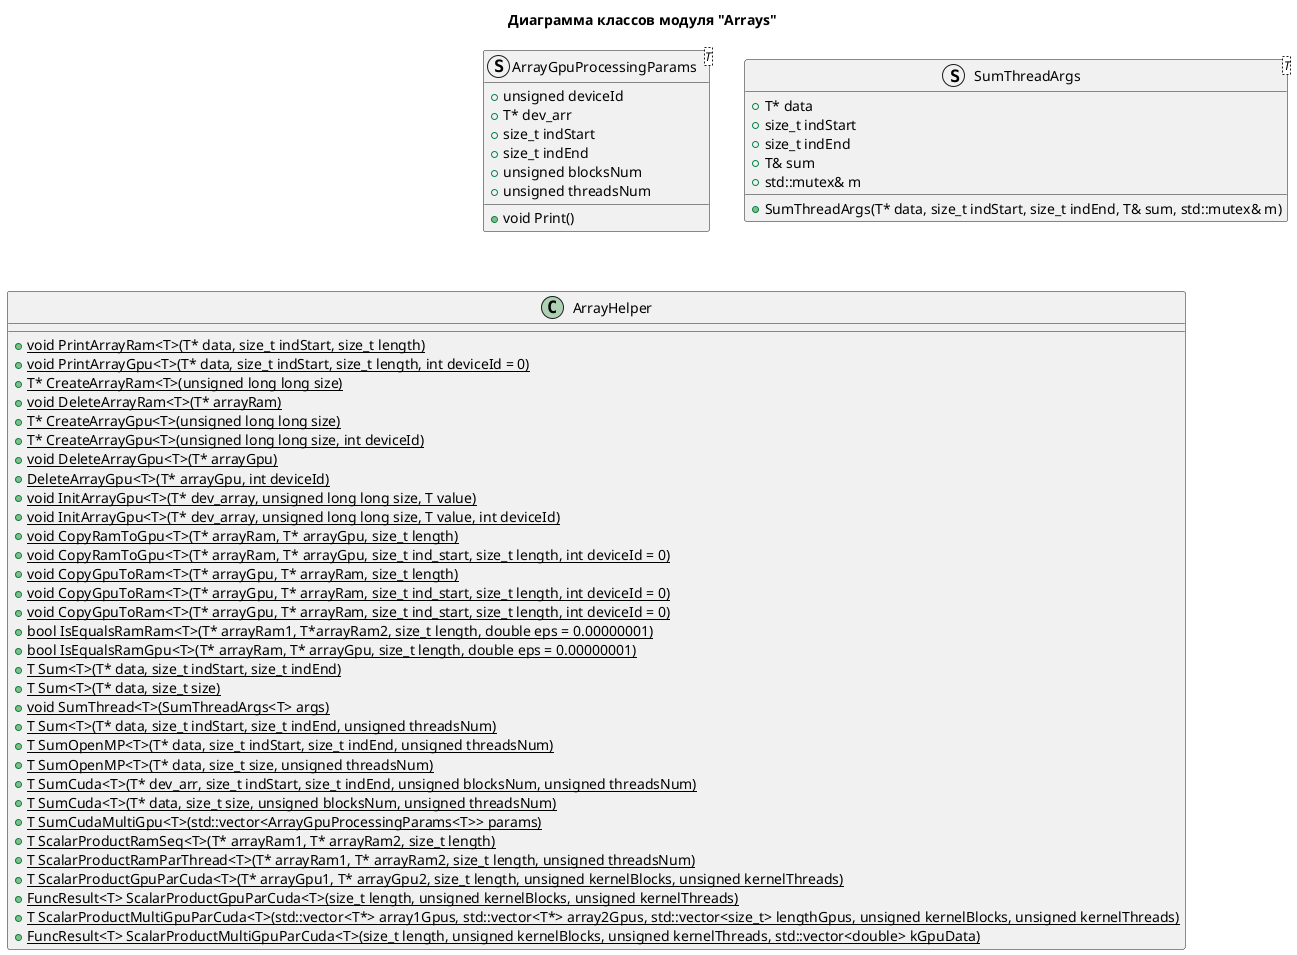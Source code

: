@startuml

title
Диаграмма классов модуля "Arrays"
end title

' Параметры запуска функции обработки массива на GPU
struct ArrayGpuProcessingParams<T>
{
    + unsigned deviceId
    + T* dev_arr
    + size_t indStart
    + size_t indEnd
    + unsigned blocksNum
    + unsigned threadsNum

    + void Print()
}

struct SumThreadArgs<T>
{
    + T* data
    + size_t indStart
    + size_t indEnd
    + T& sum
    + std::mutex& m
    + SumThreadArgs(T* data, size_t indStart, size_t indEnd, T& sum, std::mutex& m)
}

class ArrayHelper
{    
    +{static} void PrintArrayRam<T>(T* data, size_t indStart, size_t length)
    +{static} void PrintArrayGpu<T>(T* data, size_t indStart, size_t length, int deviceId = 0)
    +{static} T* CreateArrayRam<T>(unsigned long long size)
    +{static} void DeleteArrayRam<T>(T* arrayRam)
    +{static} T* CreateArrayGpu<T>(unsigned long long size)
    +{static} T* CreateArrayGpu<T>(unsigned long long size, int deviceId)
    +{static} void DeleteArrayGpu<T>(T* arrayGpu)
    +{static} DeleteArrayGpu<T>(T* arrayGpu, int deviceId)
    +{static} void InitArrayGpu<T>(T* dev_array, unsigned long long size, T value)
    +{static} void InitArrayGpu<T>(T* dev_array, unsigned long long size, T value, int deviceId)
    +{static} void CopyRamToGpu<T>(T* arrayRam, T* arrayGpu, size_t length)
    +{static} void CopyRamToGpu<T>(T* arrayRam, T* arrayGpu, size_t ind_start, size_t length, int deviceId = 0)
    +{static} void CopyGpuToRam<T>(T* arrayGpu, T* arrayRam, size_t length)
    +{static} void CopyGpuToRam<T>(T* arrayGpu, T* arrayRam, size_t ind_start, size_t length, int deviceId = 0)
    +{static} void CopyGpuToRam<T>(T* arrayGpu, T* arrayRam, size_t ind_start, size_t length, int deviceId = 0)
    +{static} bool IsEqualsRamRam<T>(T* arrayRam1, T*arrayRam2, size_t length, double eps = 0.00000001)
    +{static} bool IsEqualsRamGpu<T>(T* arrayRam, T* arrayGpu, size_t length, double eps = 0.00000001)
    +{static} T Sum<T>(T* data, size_t indStart, size_t indEnd)
    +{static} T Sum<T>(T* data, size_t size)
    +{static} void SumThread<T>(SumThreadArgs<T> args)
    +{static} T Sum<T>(T* data, size_t indStart, size_t indEnd, unsigned threadsNum)
    +{static} T SumOpenMP<T>(T* data, size_t indStart, size_t indEnd, unsigned threadsNum)
    +{static} T SumOpenMP<T>(T* data, size_t size, unsigned threadsNum)
    +{static} T SumCuda<T>(T* dev_arr, size_t indStart, size_t indEnd, unsigned blocksNum, unsigned threadsNum)
    +{static} T SumCuda<T>(T* data, size_t size, unsigned blocksNum, unsigned threadsNum)
    +{static} T SumCudaMultiGpu<T>(std::vector<ArrayGpuProcessingParams<T>> params)
    +{static} T ScalarProductRamSeq<T>(T* arrayRam1, T* arrayRam2, size_t length)
    +{static} T ScalarProductRamParThread<T>(T* arrayRam1, T* arrayRam2, size_t length, unsigned threadsNum)
    +{static} T ScalarProductGpuParCuda<T>(T* arrayGpu1, T* arrayGpu2, size_t length, unsigned kernelBlocks, unsigned kernelThreads)
    +{static} FuncResult<T> ScalarProductGpuParCuda<T>(size_t length, unsigned kernelBlocks, unsigned kernelThreads)
    +{static} T ScalarProductMultiGpuParCuda<T>(std::vector<T*> array1Gpus, std::vector<T*> array2Gpus, std::vector<size_t> lengthGpus, unsigned kernelBlocks, unsigned kernelThreads)
    +{static} FuncResult<T> ScalarProductMultiGpuParCuda<T>(size_t length, unsigned kernelBlocks, unsigned kernelThreads, std::vector<double> kGpuData)
}


@enduml
